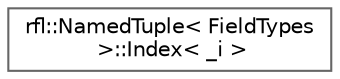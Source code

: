 digraph "类继承关系图"
{
 // LATEX_PDF_SIZE
  bgcolor="transparent";
  edge [fontname=Helvetica,fontsize=10,labelfontname=Helvetica,labelfontsize=10];
  node [fontname=Helvetica,fontsize=10,shape=box,height=0.2,width=0.4];
  rankdir="LR";
  Node0 [id="Node000000",label="rfl::NamedTuple\< FieldTypes\l \>::Index\< _i \>",height=0.2,width=0.4,color="grey40", fillcolor="white", style="filled",URL="$structrfl_1_1_named_tuple_1_1_index.html",tooltip=" "];
}
